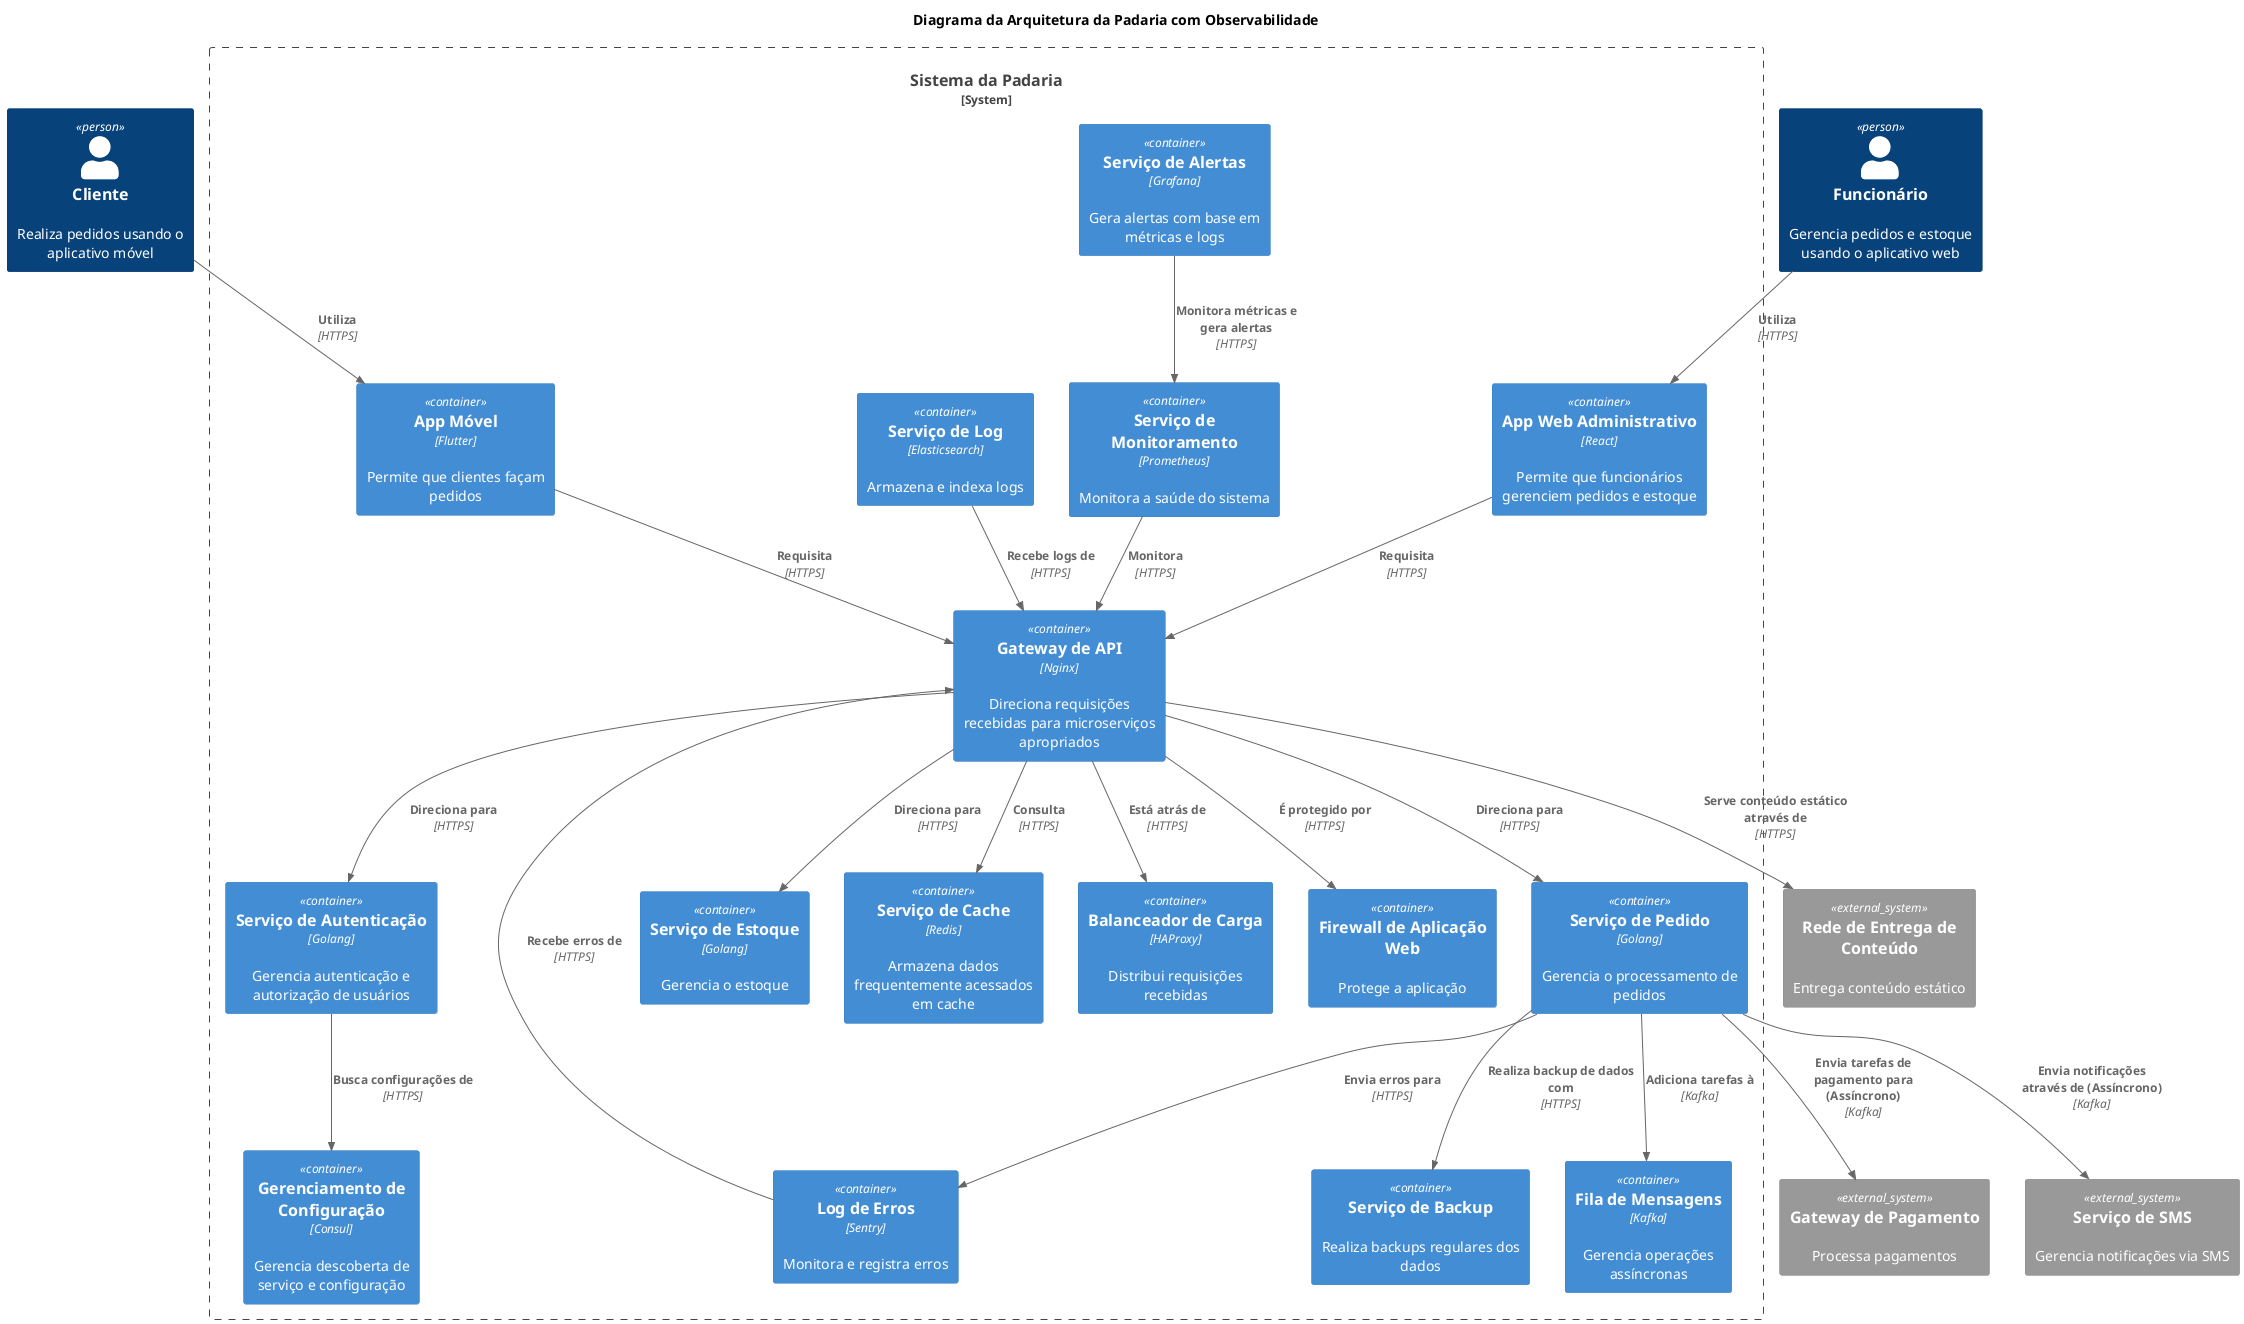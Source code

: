 @startuml BreadMate - Arquitetura

title Diagrama da Arquitetura da Padaria com Observabilidade

!include <C4/C4_Container>

Person(cliente, "Cliente", "Realiza pedidos usando o aplicativo móvel")
Person(funcionario, "Funcionário", "Gerencia pedidos e estoque usando o aplicativo web")

System_Boundary(cxt_padaria, "Sistema da Padaria") {
  Container(app_movel, "App Móvel", "Flutter", "Permite que clientes façam pedidos")
  Container(app_web, "App Web Administrativo", "React", "Permite que funcionários gerenciem pedidos e estoque")
  Container(gateway_api, "Gateway de API", "Nginx", "Direciona requisições recebidas para microserviços apropriados")
  Container(servico_auth, "Serviço de Autenticação", "Golang", "Gerencia autenticação e autorização de usuários")
  Container(servico_pedido, "Serviço de Pedido", "Golang", "Gerencia o processamento de pedidos")
  Container(servico_estoque, "Serviço de Estoque", "Golang", "Gerencia o estoque")
  Container(servico_cache, "Serviço de Cache", "Redis", "Armazena dados frequentemente acessados em cache")
  Container(fila_mensagem, "Fila de Mensagens", "Kafka", "Gerencia operações assíncronas")
  Container(servico_monitoramento, "Serviço de Monitoramento", "Prometheus", "Monitora a saúde do sistema")
  Container(servico_log, "Serviço de Log", "Elasticsearch", "Armazena e indexa logs")
  Container(servico_alertas, "Serviço de Alertas", "Grafana", "Gera alertas com base em métricas e logs")
  Container(servico_erro, "Log de Erros", "Sentry", "Monitora e registra erros")
  Container(balanceador_carga, "Balanceador de Carga", "HAProxy", "Distribui requisições recebidas")
  Container(gerenciamento_config, "Gerenciamento de Configuração", "Consul", "Gerencia descoberta de serviço e configuração")
  Container(servico_backup, "Serviço de Backup", "", "Realiza backups regulares dos dados")
  Container(waf, "Firewall de Aplicação Web", "", "Protege a aplicação")
}

System_Ext(gateway_pagamento, "Gateway de Pagamento", "Processa pagamentos")
System_Ext(servico_sms, "Serviço de SMS", "Gerencia notificações via SMS")
System_Ext(cdn, "Rede de Entrega de Conteúdo", "Entrega conteúdo estático")

Rel(cliente, app_movel, "Utiliza", "HTTPS")
Rel(funcionario, app_web, "Utiliza", "HTTPS")
Rel(app_movel, gateway_api, "Requisita", "HTTPS")
Rel(app_web, gateway_api, "Requisita", "HTTPS")
Rel(gateway_api, servico_auth, "Direciona para", "HTTPS")
Rel(gateway_api, servico_pedido, "Direciona para", "HTTPS")
Rel(gateway_api, servico_estoque, "Direciona para", "HTTPS")
Rel(gateway_api, servico_cache, "Consulta", "HTTPS")
Rel(gateway_api, balanceador_carga, "Está atrás de", "HTTPS")
Rel(gateway_api, waf, "É protegido por", "HTTPS")
Rel(servico_auth, gerenciamento_config, "Busca configurações de", "HTTPS")
Rel(servico_pedido, gateway_pagamento, "Envia tarefas de pagamento para (Assíncrono)", "Kafka")
Rel(servico_pedido, fila_mensagem, "Adiciona tarefas à", "Kafka")
Rel(servico_pedido, servico_sms, "Envia notificações através de (Assíncrono)", "Kafka")
Rel(servico_pedido, servico_backup, "Realiza backup de dados com", "HTTPS")
Rel(servico_pedido, servico_erro, "Envia erros para", "HTTPS")
Rel(servico_monitoramento, gateway_api, "Monitora", "HTTPS")
Rel(servico_log, gateway_api, "Recebe logs de", "HTTPS")
Rel(servico_erro, gateway_api, "Recebe erros de", "HTTPS")
Rel(servico_alertas, servico_monitoramento, "Monitora métricas e gera alertas", "HTTPS")
Rel(gateway_api, cdn, "Serve conteúdo estático através de", "HTTPS")

@enduml
